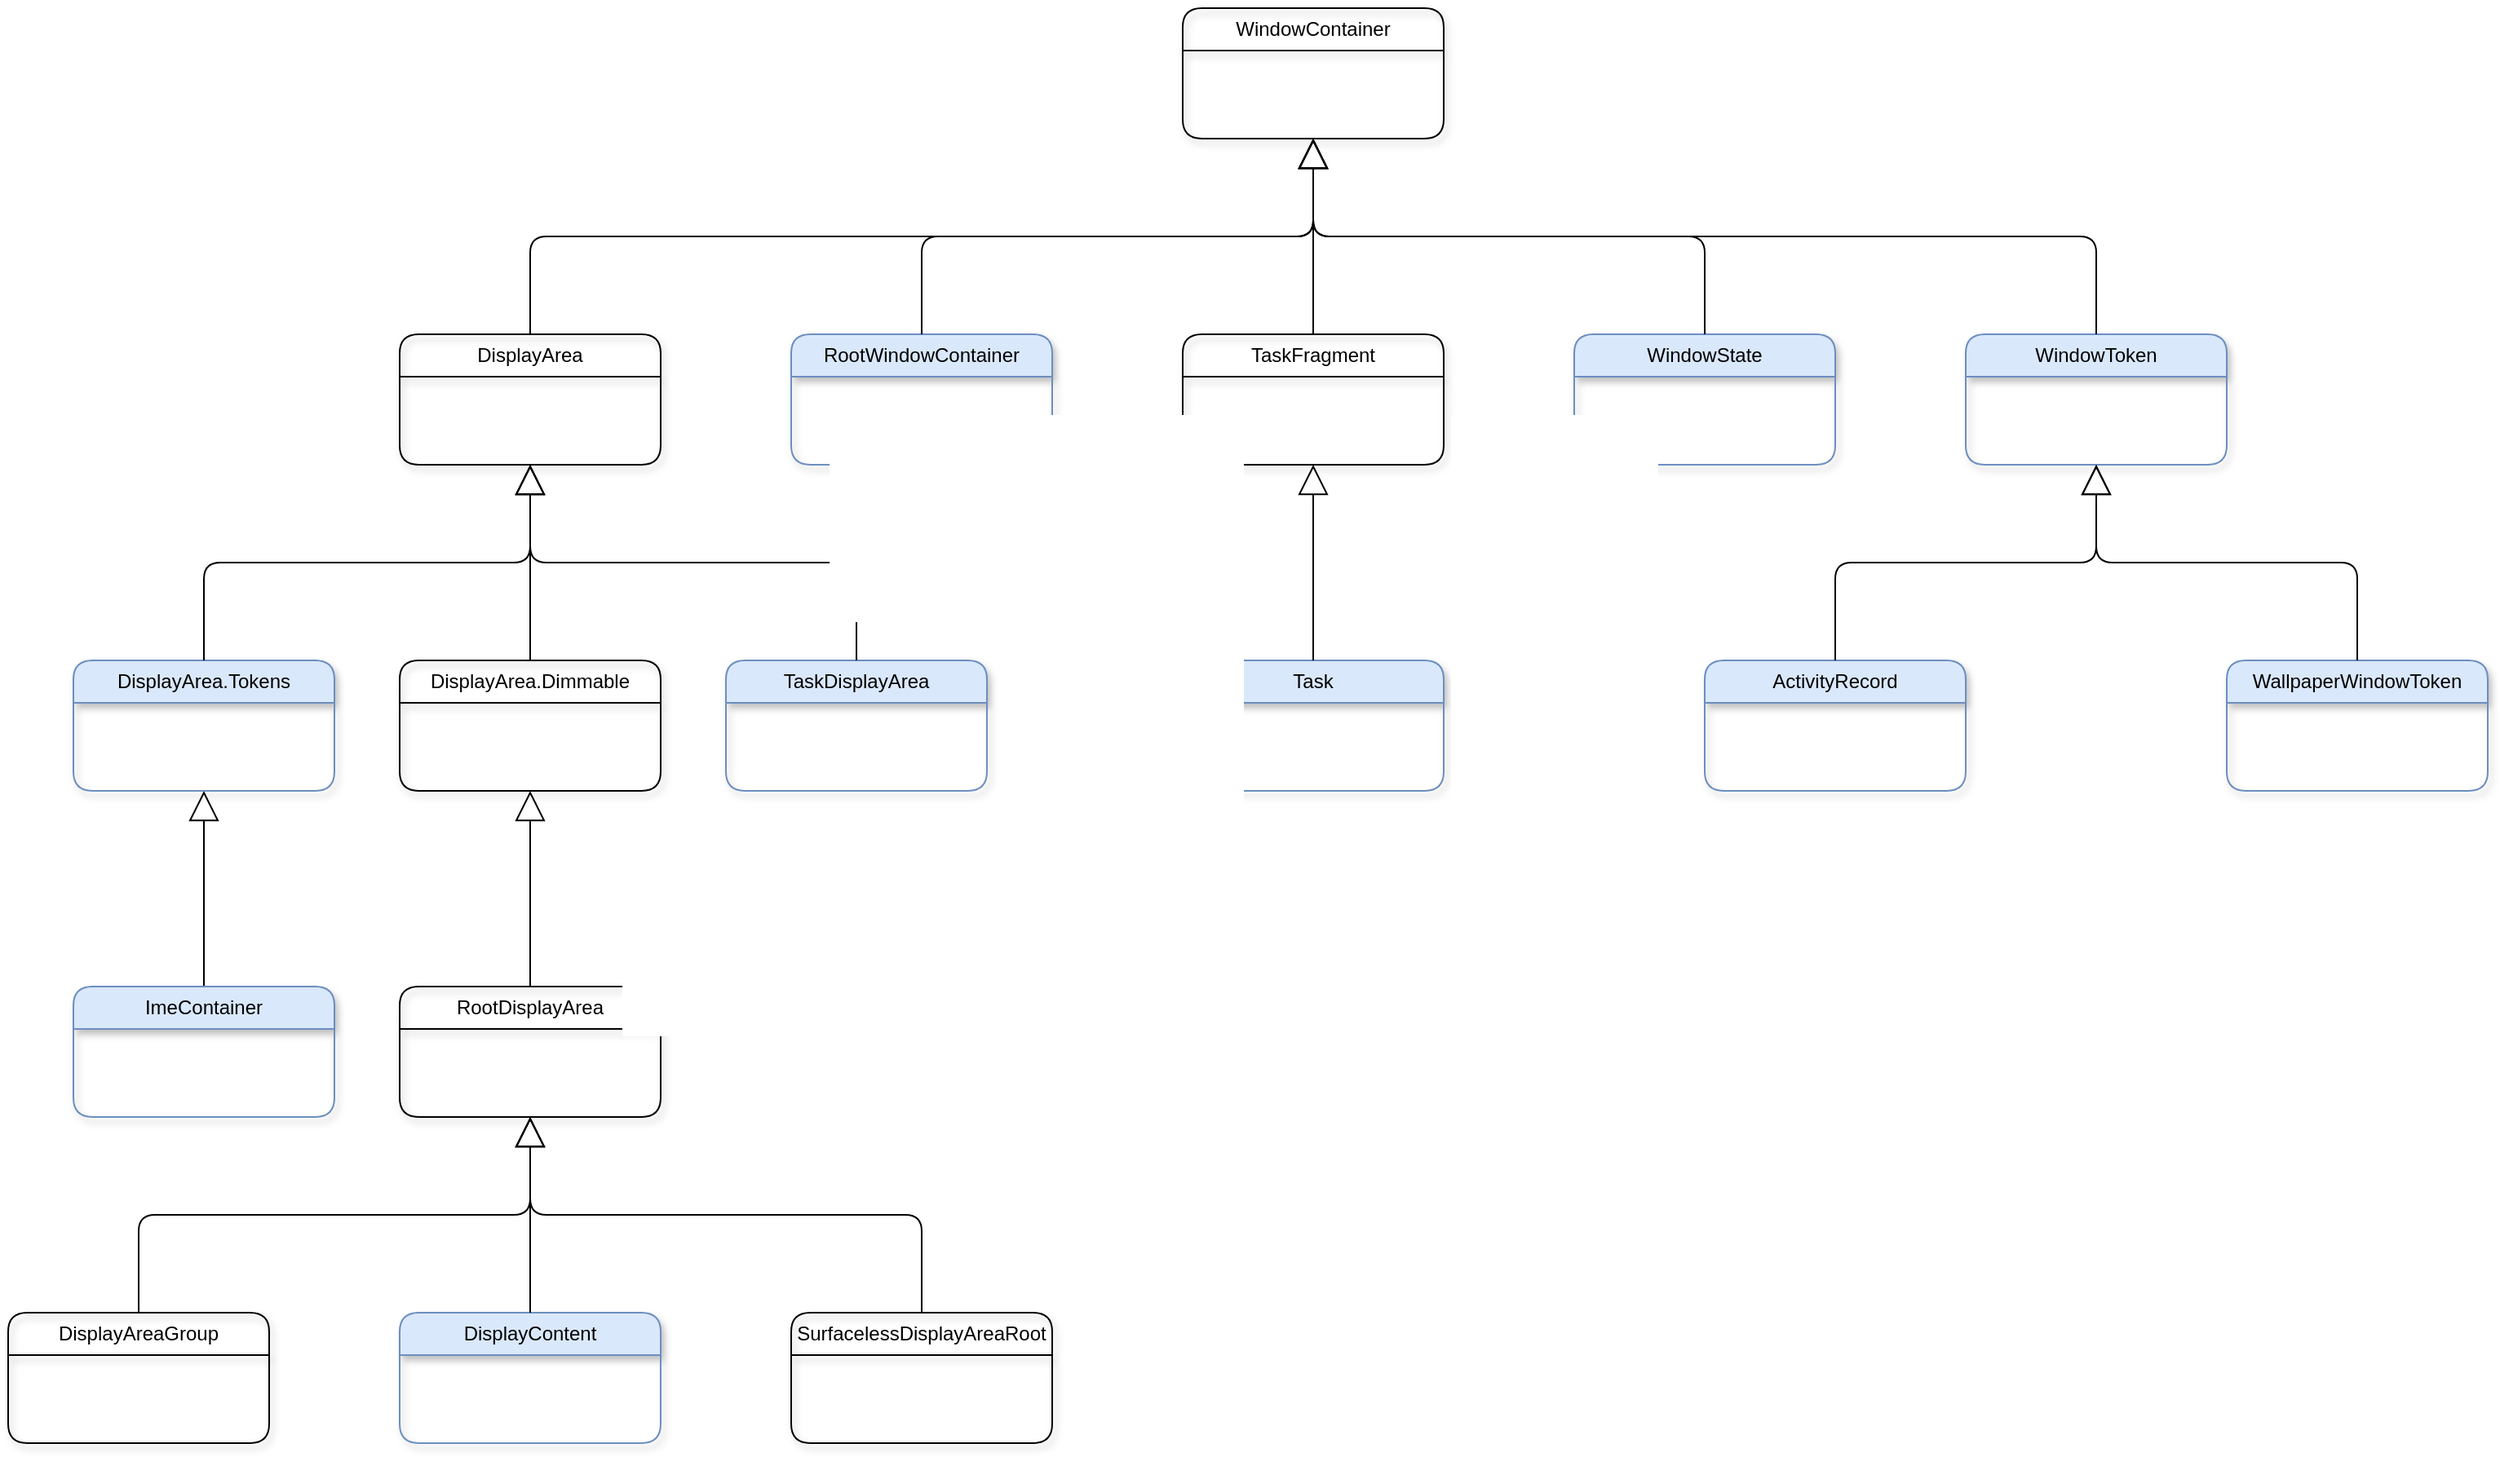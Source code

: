 <mxfile version="26.2.5" pages="2">
  <diagram name="Class Hierachy" id="cf1-qEHldZOhXNxY4lXl">
    <mxGraphModel dx="2681" dy="1021" grid="1" gridSize="10" guides="1" tooltips="1" connect="1" arrows="1" fold="1" page="1" pageScale="1" pageWidth="850" pageHeight="1100" math="0" shadow="0">
      <root>
        <mxCell id="0" />
        <mxCell id="1" parent="0" />
        <mxCell id="XJKwGtIvPzZ42x2AlFm0-1" value="WindowContainer" style="swimlane;fontStyle=0;childLayout=stackLayout;horizontal=1;startSize=26;fillColor=none;horizontalStack=0;resizeParent=1;resizeParentMax=0;resizeLast=0;collapsible=1;marginBottom=0;whiteSpace=wrap;html=1;rounded=1;shadow=1;" vertex="1" parent="1">
          <mxGeometry x="640" y="40" width="160" height="80" as="geometry" />
        </mxCell>
        <mxCell id="XJKwGtIvPzZ42x2AlFm0-7" value="DisplayArea" style="swimlane;fontStyle=0;childLayout=stackLayout;horizontal=1;startSize=26;fillColor=none;horizontalStack=0;resizeParent=1;resizeParentMax=0;resizeLast=0;collapsible=1;marginBottom=0;whiteSpace=wrap;html=1;rounded=1;shadow=1;" vertex="1" parent="1">
          <mxGeometry x="160" y="240" width="160" height="80" as="geometry" />
        </mxCell>
        <mxCell id="XJKwGtIvPzZ42x2AlFm0-8" value="RootWindowContainer" style="swimlane;fontStyle=0;childLayout=stackLayout;horizontal=1;startSize=26;fillColor=#dae8fc;horizontalStack=0;resizeParent=1;resizeParentMax=0;resizeLast=0;collapsible=1;marginBottom=0;whiteSpace=wrap;html=1;rounded=1;shadow=1;strokeColor=#6c8ebf;" vertex="1" parent="1">
          <mxGeometry x="400" y="240" width="160" height="80" as="geometry" />
        </mxCell>
        <mxCell id="XJKwGtIvPzZ42x2AlFm0-9" value="TaskFragment" style="swimlane;fontStyle=0;childLayout=stackLayout;horizontal=1;startSize=26;fillColor=none;horizontalStack=0;resizeParent=1;resizeParentMax=0;resizeLast=0;collapsible=1;marginBottom=0;whiteSpace=wrap;html=1;rounded=1;shadow=1;" vertex="1" parent="1">
          <mxGeometry x="640" y="240" width="160" height="80" as="geometry" />
        </mxCell>
        <mxCell id="XJKwGtIvPzZ42x2AlFm0-10" value="WindowState" style="swimlane;fontStyle=0;childLayout=stackLayout;horizontal=1;startSize=26;fillColor=#dae8fc;horizontalStack=0;resizeParent=1;resizeParentMax=0;resizeLast=0;collapsible=1;marginBottom=0;whiteSpace=wrap;html=1;rounded=1;shadow=1;strokeColor=#6c8ebf;" vertex="1" parent="1">
          <mxGeometry x="880" y="240" width="160" height="80" as="geometry" />
        </mxCell>
        <mxCell id="XJKwGtIvPzZ42x2AlFm0-11" value="WindowToken" style="swimlane;fontStyle=0;childLayout=stackLayout;horizontal=1;startSize=26;fillColor=#dae8fc;horizontalStack=0;resizeParent=1;resizeParentMax=0;resizeLast=0;collapsible=1;marginBottom=0;whiteSpace=wrap;html=1;rounded=1;shadow=1;strokeColor=#6c8ebf;" vertex="1" parent="1">
          <mxGeometry x="1120" y="240" width="160" height="80" as="geometry" />
        </mxCell>
        <mxCell id="XJKwGtIvPzZ42x2AlFm0-12" value="" style="endArrow=block;endSize=16;endFill=0;html=1;rounded=1;edgeStyle=orthogonalEdgeStyle;curved=0;" edge="1" parent="1" source="XJKwGtIvPzZ42x2AlFm0-7" target="XJKwGtIvPzZ42x2AlFm0-1">
          <mxGeometry width="160" relative="1" as="geometry">
            <mxPoint x="320" y="30" as="sourcePoint" />
            <mxPoint x="480" y="30" as="targetPoint" />
            <Array as="points">
              <mxPoint x="240" y="180" />
              <mxPoint x="720" y="180" />
            </Array>
          </mxGeometry>
        </mxCell>
        <mxCell id="XJKwGtIvPzZ42x2AlFm0-13" value="" style="endArrow=block;endSize=16;endFill=0;html=1;rounded=1;curved=0;" edge="1" parent="1" source="XJKwGtIvPzZ42x2AlFm0-33" target="XJKwGtIvPzZ42x2AlFm0-18">
          <mxGeometry width="160" relative="1" as="geometry">
            <mxPoint x="290" y="630" as="sourcePoint" />
            <mxPoint x="450" y="630" as="targetPoint" />
          </mxGeometry>
        </mxCell>
        <mxCell id="XJKwGtIvPzZ42x2AlFm0-14" value="" style="endArrow=block;endSize=16;endFill=0;html=1;rounded=1;edgeStyle=orthogonalEdgeStyle;" edge="1" parent="1" source="XJKwGtIvPzZ42x2AlFm0-8" target="XJKwGtIvPzZ42x2AlFm0-1">
          <mxGeometry width="160" relative="1" as="geometry">
            <mxPoint x="570" y="150" as="sourcePoint" />
            <mxPoint x="730" y="150" as="targetPoint" />
            <Array as="points">
              <mxPoint x="480" y="180" />
              <mxPoint x="720" y="180" />
            </Array>
          </mxGeometry>
        </mxCell>
        <mxCell id="XJKwGtIvPzZ42x2AlFm0-15" value="" style="endArrow=block;endSize=16;endFill=0;html=1;rounded=1;curved=0;" edge="1" parent="1" source="XJKwGtIvPzZ42x2AlFm0-9" target="XJKwGtIvPzZ42x2AlFm0-1">
          <mxGeometry width="160" relative="1" as="geometry">
            <mxPoint x="950" y="10" as="sourcePoint" />
            <mxPoint x="1110" y="10" as="targetPoint" />
          </mxGeometry>
        </mxCell>
        <mxCell id="XJKwGtIvPzZ42x2AlFm0-16" value="" style="endArrow=block;endSize=16;endFill=0;html=1;rounded=1;edgeStyle=orthogonalEdgeStyle;" edge="1" parent="1" source="XJKwGtIvPzZ42x2AlFm0-10" target="XJKwGtIvPzZ42x2AlFm0-1">
          <mxGeometry width="160" relative="1" as="geometry">
            <mxPoint x="950" y="80" as="sourcePoint" />
            <mxPoint x="1110" y="80" as="targetPoint" />
            <Array as="points">
              <mxPoint x="960" y="180" />
              <mxPoint x="720" y="180" />
            </Array>
          </mxGeometry>
        </mxCell>
        <mxCell id="XJKwGtIvPzZ42x2AlFm0-17" value="" style="endArrow=block;endSize=16;endFill=0;html=1;rounded=1;edgeStyle=orthogonalEdgeStyle;" edge="1" parent="1" source="XJKwGtIvPzZ42x2AlFm0-11" target="XJKwGtIvPzZ42x2AlFm0-1">
          <mxGeometry width="160" relative="1" as="geometry">
            <mxPoint x="1150" y="90" as="sourcePoint" />
            <mxPoint x="1310" y="90" as="targetPoint" />
            <Array as="points">
              <mxPoint x="1200" y="180" />
              <mxPoint x="720" y="180" />
            </Array>
          </mxGeometry>
        </mxCell>
        <mxCell id="XJKwGtIvPzZ42x2AlFm0-18" value="DisplayArea.Tokens" style="swimlane;fontStyle=0;childLayout=stackLayout;horizontal=1;startSize=26;fillColor=#dae8fc;horizontalStack=0;resizeParent=1;resizeParentMax=0;resizeLast=0;collapsible=1;marginBottom=0;whiteSpace=wrap;html=1;rounded=1;shadow=1;strokeColor=#6c8ebf;" vertex="1" parent="1">
          <mxGeometry x="-40" y="440" width="160" height="80" as="geometry" />
        </mxCell>
        <mxCell id="XJKwGtIvPzZ42x2AlFm0-19" value="" style="endArrow=block;endSize=16;endFill=0;html=1;rounded=1;edgeStyle=orthogonalEdgeStyle;" edge="1" parent="1" source="XJKwGtIvPzZ42x2AlFm0-18" target="XJKwGtIvPzZ42x2AlFm0-7">
          <mxGeometry width="160" relative="1" as="geometry">
            <mxPoint x="-180" y="279" as="sourcePoint" />
            <mxPoint x="-20" y="279" as="targetPoint" />
            <Array as="points">
              <mxPoint x="40" y="380" />
              <mxPoint x="240" y="380" />
            </Array>
          </mxGeometry>
        </mxCell>
        <mxCell id="XJKwGtIvPzZ42x2AlFm0-20" value="DisplayArea.Dimmable" style="swimlane;fontStyle=0;childLayout=stackLayout;horizontal=1;startSize=26;fillColor=none;horizontalStack=0;resizeParent=1;resizeParentMax=0;resizeLast=0;collapsible=1;marginBottom=0;whiteSpace=wrap;html=1;rounded=1;shadow=1;" vertex="1" parent="1">
          <mxGeometry x="160" y="440" width="160" height="80" as="geometry" />
        </mxCell>
        <mxCell id="XJKwGtIvPzZ42x2AlFm0-21" value="" style="endArrow=block;endSize=16;endFill=0;html=1;rounded=1;edgeStyle=orthogonalEdgeStyle;" edge="1" parent="1" source="XJKwGtIvPzZ42x2AlFm0-20" target="XJKwGtIvPzZ42x2AlFm0-7">
          <mxGeometry width="160" relative="1" as="geometry">
            <mxPoint x="300" y="350" as="sourcePoint" />
            <mxPoint x="460" y="350" as="targetPoint" />
          </mxGeometry>
        </mxCell>
        <mxCell id="XJKwGtIvPzZ42x2AlFm0-22" value="TaskDisplayArea" style="swimlane;fontStyle=0;childLayout=stackLayout;horizontal=1;startSize=26;fillColor=#dae8fc;horizontalStack=0;resizeParent=1;resizeParentMax=0;resizeLast=0;collapsible=1;marginBottom=0;whiteSpace=wrap;html=1;rounded=1;shadow=1;strokeColor=#6c8ebf;" vertex="1" parent="1">
          <mxGeometry x="360" y="440" width="160" height="80" as="geometry" />
        </mxCell>
        <mxCell id="XJKwGtIvPzZ42x2AlFm0-23" value="" style="endArrow=block;endSize=16;endFill=0;html=1;rounded=1;edgeStyle=orthogonalEdgeStyle;" edge="1" parent="1" source="XJKwGtIvPzZ42x2AlFm0-22" target="XJKwGtIvPzZ42x2AlFm0-7">
          <mxGeometry width="160" relative="1" as="geometry">
            <mxPoint x="420" y="340" as="sourcePoint" />
            <mxPoint x="580" y="340" as="targetPoint" />
            <Array as="points">
              <mxPoint x="440" y="380" />
              <mxPoint x="240" y="380" />
            </Array>
          </mxGeometry>
        </mxCell>
        <mxCell id="XJKwGtIvPzZ42x2AlFm0-24" value="Task" style="swimlane;fontStyle=0;childLayout=stackLayout;horizontal=1;startSize=26;fillColor=#dae8fc;horizontalStack=0;resizeParent=1;resizeParentMax=0;resizeLast=0;collapsible=1;marginBottom=0;whiteSpace=wrap;html=1;rounded=1;shadow=1;strokeColor=#6c8ebf;" vertex="1" parent="1">
          <mxGeometry x="640" y="440" width="160" height="80" as="geometry" />
        </mxCell>
        <mxCell id="XJKwGtIvPzZ42x2AlFm0-25" value="" style="endArrow=block;endSize=16;endFill=0;html=1;rounded=1;curved=0;" edge="1" parent="1" source="XJKwGtIvPzZ42x2AlFm0-24" target="XJKwGtIvPzZ42x2AlFm0-9">
          <mxGeometry width="160" relative="1" as="geometry">
            <mxPoint x="760" y="360" as="sourcePoint" />
            <mxPoint x="920" y="360" as="targetPoint" />
          </mxGeometry>
        </mxCell>
        <mxCell id="XJKwGtIvPzZ42x2AlFm0-26" value="ActivityRecord" style="swimlane;fontStyle=0;childLayout=stackLayout;horizontal=1;startSize=26;fillColor=#dae8fc;horizontalStack=0;resizeParent=1;resizeParentMax=0;resizeLast=0;collapsible=1;marginBottom=0;whiteSpace=wrap;html=1;rounded=1;shadow=1;strokeColor=#6c8ebf;" vertex="1" parent="1">
          <mxGeometry x="960" y="440" width="160" height="80" as="geometry" />
        </mxCell>
        <mxCell id="XJKwGtIvPzZ42x2AlFm0-27" value="" style="endArrow=block;endSize=16;endFill=0;html=1;rounded=1;edgeStyle=orthogonalEdgeStyle;" edge="1" parent="1" source="XJKwGtIvPzZ42x2AlFm0-26" target="XJKwGtIvPzZ42x2AlFm0-11">
          <mxGeometry width="160" relative="1" as="geometry">
            <mxPoint x="1115" y="390" as="sourcePoint" />
            <mxPoint x="1275" y="390" as="targetPoint" />
          </mxGeometry>
        </mxCell>
        <mxCell id="XJKwGtIvPzZ42x2AlFm0-28" value="WallpaperWindowToken " style="swimlane;fontStyle=0;childLayout=stackLayout;horizontal=1;startSize=26;fillColor=#dae8fc;horizontalStack=0;resizeParent=1;resizeParentMax=0;resizeLast=0;collapsible=1;marginBottom=0;whiteSpace=wrap;html=1;rounded=1;shadow=1;strokeColor=#6c8ebf;" vertex="1" parent="1">
          <mxGeometry x="1280" y="440" width="160" height="80" as="geometry" />
        </mxCell>
        <mxCell id="XJKwGtIvPzZ42x2AlFm0-30" value="" style="endArrow=block;endSize=16;endFill=0;html=1;rounded=1;edgeStyle=orthogonalEdgeStyle;" edge="1" parent="1" source="XJKwGtIvPzZ42x2AlFm0-28" target="XJKwGtIvPzZ42x2AlFm0-11">
          <mxGeometry width="160" relative="1" as="geometry">
            <mxPoint x="1370" y="320" as="sourcePoint" />
            <mxPoint x="1530" y="320" as="targetPoint" />
          </mxGeometry>
        </mxCell>
        <mxCell id="XJKwGtIvPzZ42x2AlFm0-33" value="ImeContainer" style="swimlane;fontStyle=0;childLayout=stackLayout;horizontal=1;startSize=26;fillColor=#dae8fc;horizontalStack=0;resizeParent=1;resizeParentMax=0;resizeLast=0;collapsible=1;marginBottom=0;whiteSpace=wrap;html=1;rounded=1;shadow=1;strokeColor=#6c8ebf;" vertex="1" parent="1">
          <mxGeometry x="-40" y="640" width="160" height="80" as="geometry" />
        </mxCell>
        <mxCell id="XJKwGtIvPzZ42x2AlFm0-34" value="RootDisplayArea " style="swimlane;fontStyle=0;childLayout=stackLayout;horizontal=1;startSize=26;fillColor=none;horizontalStack=0;resizeParent=1;resizeParentMax=0;resizeLast=0;collapsible=1;marginBottom=0;whiteSpace=wrap;html=1;rounded=1;shadow=1;" vertex="1" parent="1">
          <mxGeometry x="160" y="640" width="160" height="80" as="geometry" />
        </mxCell>
        <mxCell id="XJKwGtIvPzZ42x2AlFm0-35" value="" style="endArrow=block;endSize=16;endFill=0;html=1;rounded=1;curved=0;" edge="1" parent="1" source="XJKwGtIvPzZ42x2AlFm0-34" target="XJKwGtIvPzZ42x2AlFm0-20">
          <mxGeometry width="160" relative="1" as="geometry">
            <mxPoint x="424" y="630" as="sourcePoint" />
            <mxPoint x="424" y="550" as="targetPoint" />
          </mxGeometry>
        </mxCell>
        <mxCell id="XJKwGtIvPzZ42x2AlFm0-36" value="DisplayAreaGroup" style="swimlane;fontStyle=0;childLayout=stackLayout;horizontal=1;startSize=26;fillColor=none;horizontalStack=0;resizeParent=1;resizeParentMax=0;resizeLast=0;collapsible=1;marginBottom=0;whiteSpace=wrap;html=1;rounded=1;shadow=1;" vertex="1" parent="1">
          <mxGeometry x="-80" y="840" width="160" height="80" as="geometry" />
        </mxCell>
        <mxCell id="XJKwGtIvPzZ42x2AlFm0-38" value="" style="endArrow=block;endSize=16;endFill=0;html=1;rounded=1;edgeStyle=elbowEdgeStyle;elbow=vertical;" edge="1" parent="1" source="XJKwGtIvPzZ42x2AlFm0-36" target="XJKwGtIvPzZ42x2AlFm0-34">
          <mxGeometry width="160" relative="1" as="geometry">
            <mxPoint x="180" y="790" as="sourcePoint" />
            <mxPoint x="180" y="710" as="targetPoint" />
          </mxGeometry>
        </mxCell>
        <mxCell id="XJKwGtIvPzZ42x2AlFm0-39" value="DisplayContent" style="swimlane;fontStyle=0;childLayout=stackLayout;horizontal=1;startSize=26;fillColor=#dae8fc;horizontalStack=0;resizeParent=1;resizeParentMax=0;resizeLast=0;collapsible=1;marginBottom=0;whiteSpace=wrap;html=1;rounded=1;shadow=1;strokeColor=#6c8ebf;" vertex="1" parent="1">
          <mxGeometry x="160" y="840" width="160" height="80" as="geometry" />
        </mxCell>
        <mxCell id="XJKwGtIvPzZ42x2AlFm0-40" value="" style="endArrow=block;endSize=16;endFill=0;html=1;rounded=1;curved=0;" edge="1" parent="1" source="XJKwGtIvPzZ42x2AlFm0-39" target="XJKwGtIvPzZ42x2AlFm0-34">
          <mxGeometry width="160" relative="1" as="geometry">
            <mxPoint x="510" y="790" as="sourcePoint" />
            <mxPoint x="510" y="670" as="targetPoint" />
          </mxGeometry>
        </mxCell>
        <mxCell id="XJKwGtIvPzZ42x2AlFm0-41" value="SurfacelessDisplayAreaRoot" style="swimlane;fontStyle=0;childLayout=stackLayout;horizontal=1;startSize=26;fillColor=none;horizontalStack=0;resizeParent=1;resizeParentMax=0;resizeLast=0;collapsible=1;marginBottom=0;whiteSpace=wrap;html=1;rounded=1;shadow=1;" vertex="1" parent="1">
          <mxGeometry x="400" y="840" width="160" height="80" as="geometry" />
        </mxCell>
        <mxCell id="XJKwGtIvPzZ42x2AlFm0-42" value="" style="endArrow=block;endSize=16;endFill=0;html=1;rounded=1;edgeStyle=orthogonalEdgeStyle;" edge="1" parent="1" source="XJKwGtIvPzZ42x2AlFm0-41" target="XJKwGtIvPzZ42x2AlFm0-34">
          <mxGeometry width="160" relative="1" as="geometry">
            <mxPoint x="640" y="780" as="sourcePoint" />
            <mxPoint x="640" y="660" as="targetPoint" />
            <Array as="points">
              <mxPoint x="480" y="780" />
              <mxPoint x="240" y="780" />
            </Array>
          </mxGeometry>
        </mxCell>
      </root>
    </mxGraphModel>
  </diagram>
  <diagram id="ZS8-ebcpRILAU4lXxQvb" name="Logical Hierachy">
    <mxGraphModel dx="1556" dy="868" grid="1" gridSize="10" guides="1" tooltips="1" connect="1" arrows="1" fold="1" page="1" pageScale="1" pageWidth="850" pageHeight="1100" math="0" shadow="0">
      <root>
        <mxCell id="0" />
        <mxCell id="1" parent="0" />
      </root>
    </mxGraphModel>
  </diagram>
</mxfile>
